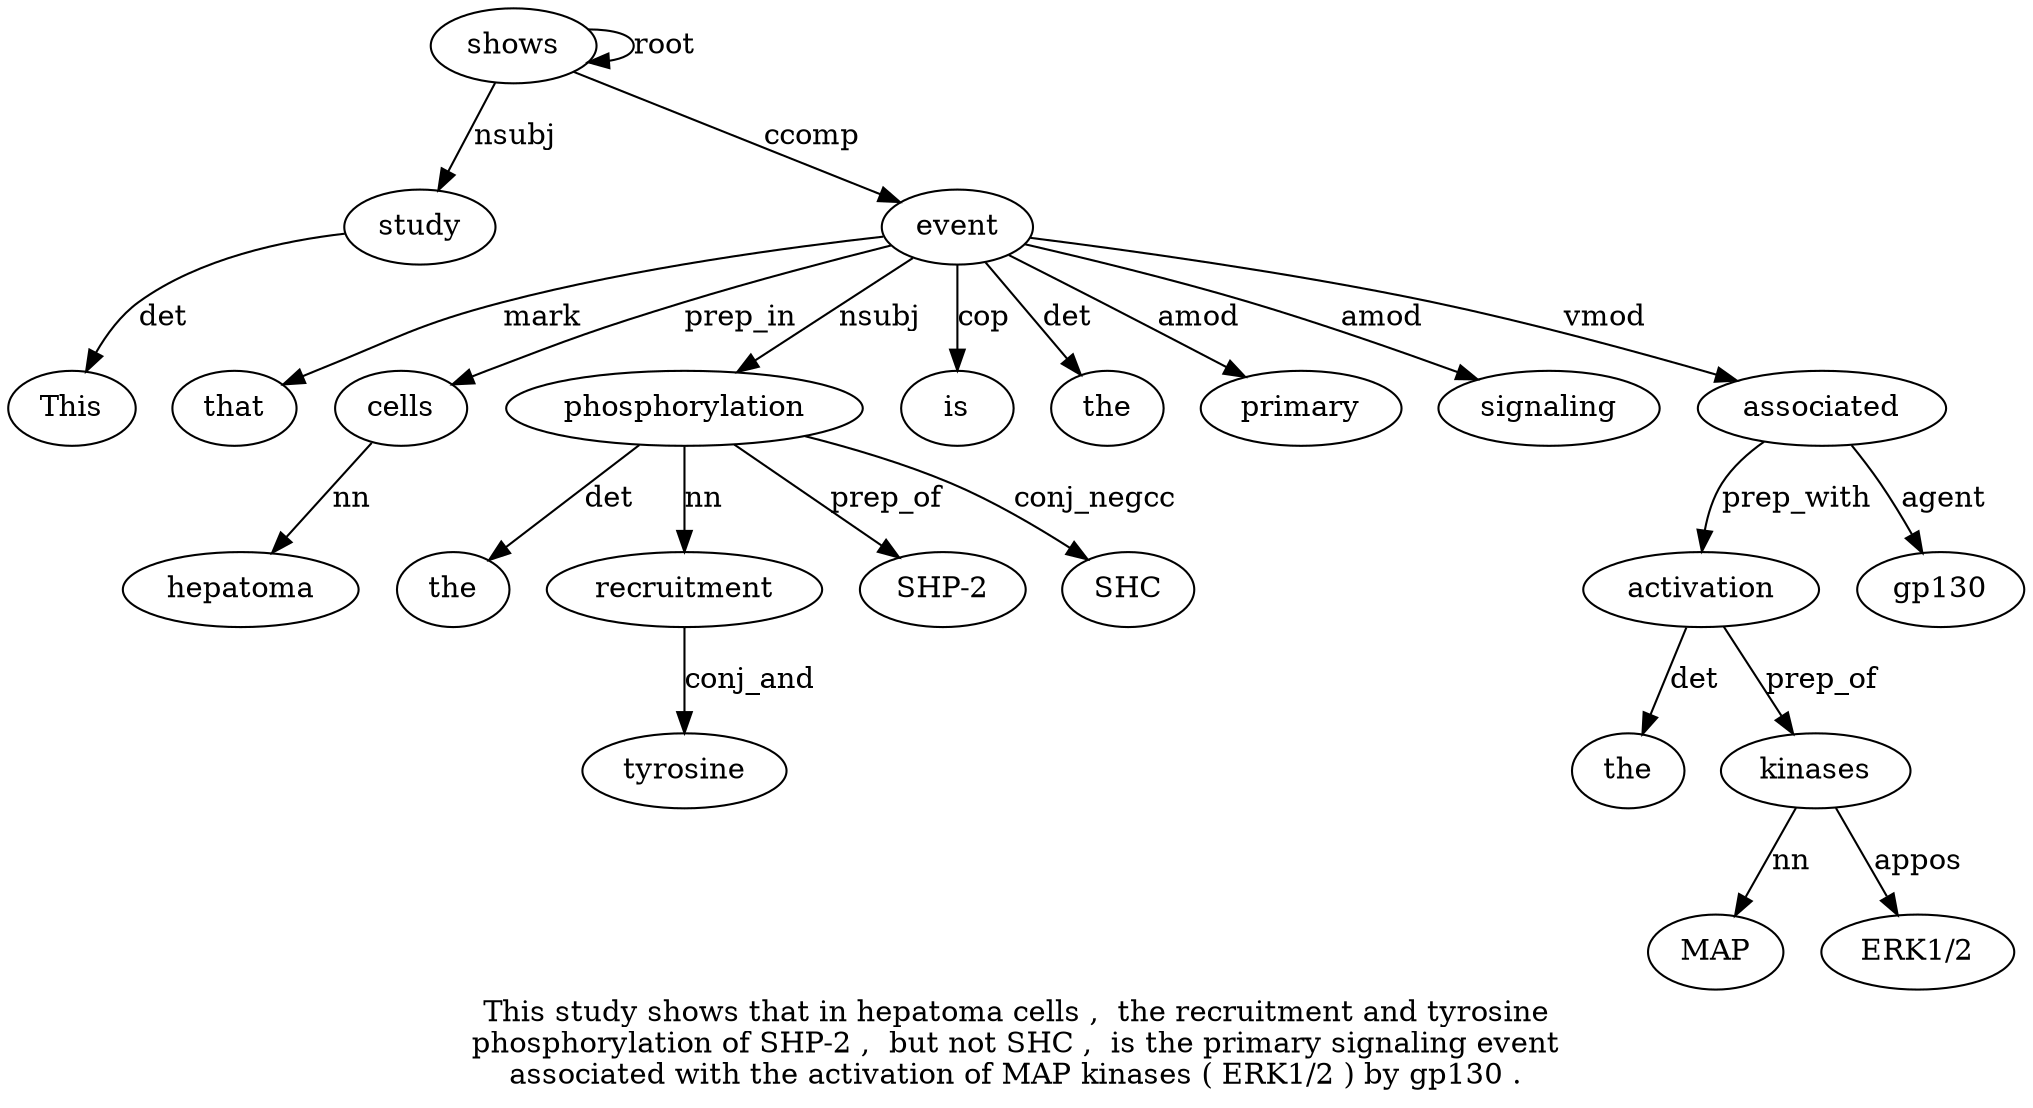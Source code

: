 digraph "This study shows that in hepatoma cells ,  the recruitment and tyrosine phosphorylation of SHP-2 ,  but not SHC ,  is the primary signaling event associated with the activation of MAP kinases ( ERK1/2 ) by gp130 ." {
label="This study shows that in hepatoma cells ,  the recruitment and tyrosine
phosphorylation of SHP-2 ,  but not SHC ,  is the primary signaling event
associated with the activation of MAP kinases ( ERK1/2 ) by gp130 .";
study2 [style=filled, fillcolor=white, label=study];
This1 [style=filled, fillcolor=white, label=This];
study2 -> This1  [label=det];
shows3 [style=filled, fillcolor=white, label=shows];
shows3 -> study2  [label=nsubj];
shows3 -> shows3  [label=root];
event25 [style=filled, fillcolor=white, label=event];
that4 [style=filled, fillcolor=white, label=that];
event25 -> that4  [label=mark];
cells7 [style=filled, fillcolor=white, label=cells];
hepatoma6 [style=filled, fillcolor=white, label=hepatoma];
cells7 -> hepatoma6  [label=nn];
event25 -> cells7  [label=prep_in];
phosphorylation13 [style=filled, fillcolor=white, label=phosphorylation];
the9 [style=filled, fillcolor=white, label=the];
phosphorylation13 -> the9  [label=det];
recruitment10 [style=filled, fillcolor=white, label=recruitment];
phosphorylation13 -> recruitment10  [label=nn];
tyrosine12 [style=filled, fillcolor=white, label=tyrosine];
recruitment10 -> tyrosine12  [label=conj_and];
event25 -> phosphorylation13  [label=nsubj];
"SHP-215" [style=filled, fillcolor=white, label="SHP-2"];
phosphorylation13 -> "SHP-215"  [label=prep_of];
SHC19 [style=filled, fillcolor=white, label=SHC];
phosphorylation13 -> SHC19  [label=conj_negcc];
is21 [style=filled, fillcolor=white, label=is];
event25 -> is21  [label=cop];
the22 [style=filled, fillcolor=white, label=the];
event25 -> the22  [label=det];
primary23 [style=filled, fillcolor=white, label=primary];
event25 -> primary23  [label=amod];
signaling24 [style=filled, fillcolor=white, label=signaling];
event25 -> signaling24  [label=amod];
shows3 -> event25  [label=ccomp];
associated26 [style=filled, fillcolor=white, label=associated];
event25 -> associated26  [label=vmod];
activation29 [style=filled, fillcolor=white, label=activation];
the28 [style=filled, fillcolor=white, label=the];
activation29 -> the28  [label=det];
associated26 -> activation29  [label=prep_with];
kinases32 [style=filled, fillcolor=white, label=kinases];
MAP31 [style=filled, fillcolor=white, label=MAP];
kinases32 -> MAP31  [label=nn];
activation29 -> kinases32  [label=prep_of];
"ERK1/234" [style=filled, fillcolor=white, label="ERK1/2"];
kinases32 -> "ERK1/234"  [label=appos];
gp13037 [style=filled, fillcolor=white, label=gp130];
associated26 -> gp13037  [label=agent];
}
